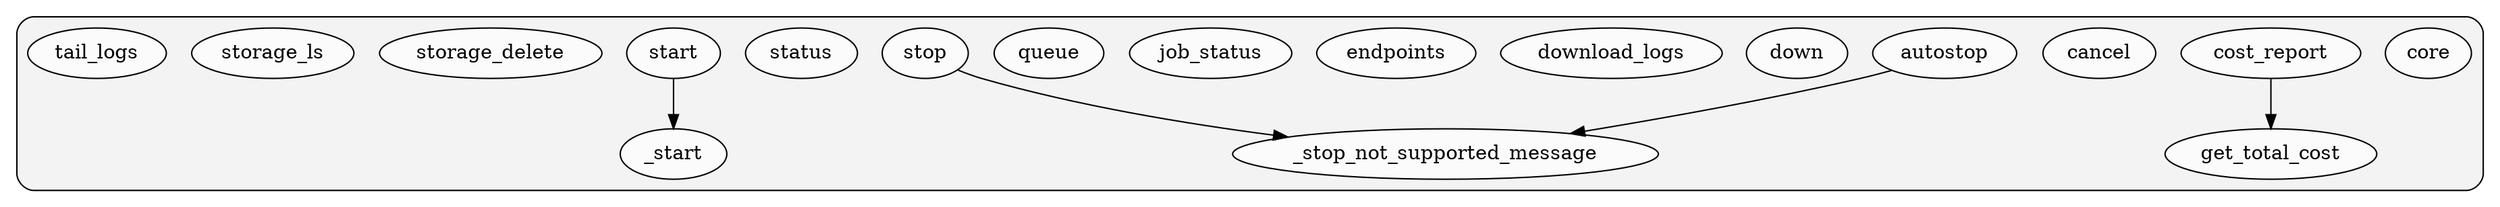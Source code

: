 digraph G {
    graph [rankdir=TB];
    subgraph cluster_G {

        graph [style="filled,rounded",fillcolor="#80808018", label=""];
        core [label="core", style="filled", fillcolor="#ffffffb2", fontcolor="#000000", group="0"];
        core___start [label="_start", style="filled", fillcolor="#ffffffb2", fontcolor="#000000", group="0"];
        core___stop_not_supported_message [label="_stop_not_supported_message", style="filled", fillcolor="#ffffffb2", fontcolor="#000000", group="0"];
        core__autostop [label="autostop", style="filled", fillcolor="#ffffffb2", fontcolor="#000000", group="0"];
        core__cancel [label="cancel", style="filled", fillcolor="#ffffffb2", fontcolor="#000000", group="0"];
        core__cost_report [label="cost_report", style="filled", fillcolor="#ffffffb2", fontcolor="#000000", group="0"];
        core__down [label="down", style="filled", fillcolor="#ffffffb2", fontcolor="#000000", group="0"];
        core__download_logs [label="download_logs", style="filled", fillcolor="#ffffffb2", fontcolor="#000000", group="0"];
        core__endpoints [label="endpoints", style="filled", fillcolor="#ffffffb2", fontcolor="#000000", group="0"];
        core__job_status [label="job_status", style="filled", fillcolor="#ffffffb2", fontcolor="#000000", group="0"];
        core__queue [label="queue", style="filled", fillcolor="#ffffffb2", fontcolor="#000000", group="0"];
        core__start [label="start", style="filled", fillcolor="#ffffffb2", fontcolor="#000000", group="0"];
        core__status [label="status", style="filled", fillcolor="#ffffffb2", fontcolor="#000000", group="0"];
        core__stop [label="stop", style="filled", fillcolor="#ffffffb2", fontcolor="#000000", group="0"];
        core__storage_delete [label="storage_delete", style="filled", fillcolor="#ffffffb2", fontcolor="#000000", group="0"];
        core__storage_ls [label="storage_ls", style="filled", fillcolor="#ffffffb2", fontcolor="#000000", group="0"];
        core__tail_logs [label="tail_logs", style="filled", fillcolor="#ffffffb2", fontcolor="#000000", group="0"];
        core__cost_report__get_total_cost [label="get_total_cost", style="filled", fillcolor="#ffffffb2", fontcolor="#000000", group="0"];
    }
        core__cost_report -> core__cost_report__get_total_cost [style="solid", color="#000000"];
        core__start -> core___start [style="solid", color="#000000"];
        core__stop -> core___stop_not_supported_message [style="solid", color="#000000"];
        core__autostop -> core___stop_not_supported_message [style="solid", color="#000000"];
    }
